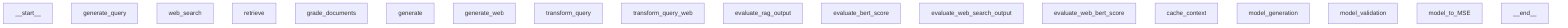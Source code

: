 graph TD
__start__[__start__]
generate_query[generate_query]
web_search[web_search]
retrieve[retrieve]
grade_documents[grade_documents]
generate[generate]
generate_web[generate_web]
transform_query[transform_query]
transform_query_web[transform_query_web]
evaluate_rag_output[evaluate_rag_output]
evaluate_bert_score[evaluate_bert_score]
evaluate_web_search_output[evaluate_web_search_output]
evaluate_web_bert_score[evaluate_web_bert_score]
cache_context[cache_context]
model_generation[model_generation]
model_validation[model_validation]
model_to_MSE[model_to_MSE]
__end__[__end__]